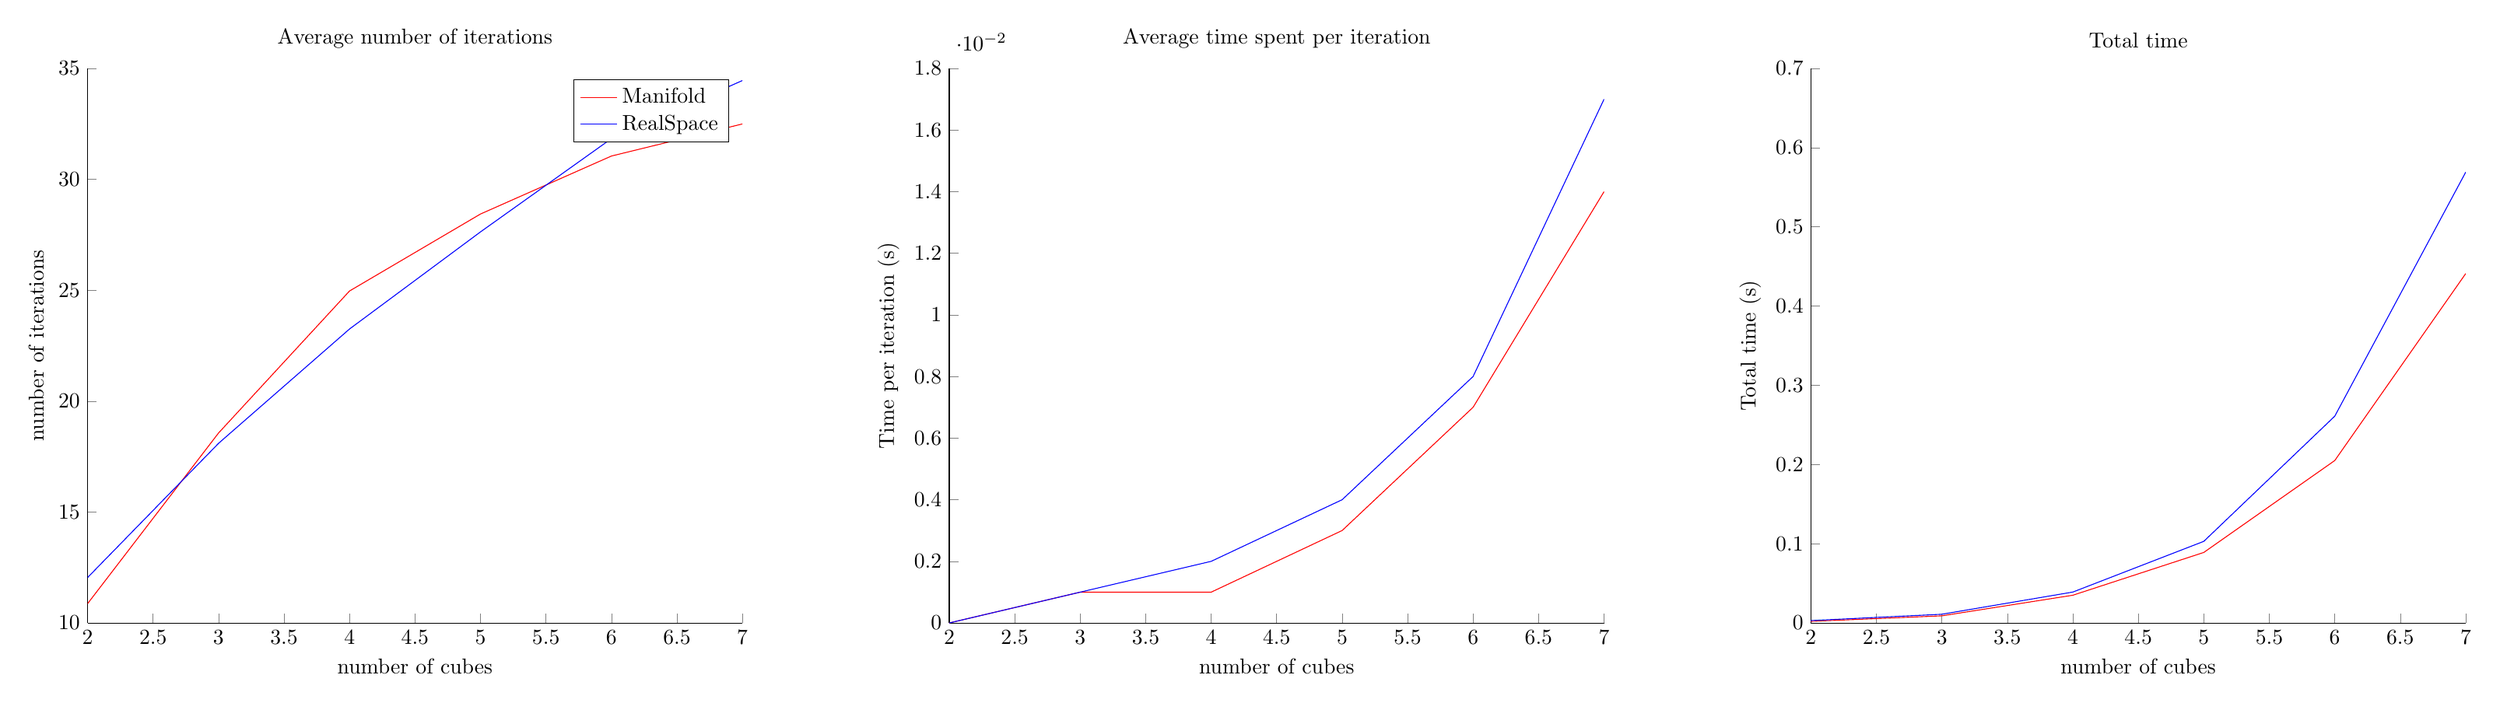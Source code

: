 % This file was created by matlab2tikz.
%
%The latest updates can be retrieved from
%  http://www.mathworks.com/matlabcentral/fileexchange/22022-matlab2tikz-matlab2tikz
%where you can also make suggestions and rate matlab2tikz.
%
\begin{tikzpicture}

\begin{axis}[%
width=4.208in,
height=3.566in,
at={(2.563in,0.481in)},
scale only axis,
every outer x axis line/.append style={black},
every x tick label/.append style={font=\color{black}},
xmin=2,
xmax=7,
xlabel={number of cubes},
every outer y axis line/.append style={black},
every y tick label/.append style={font=\color{black}},
ymin=10,
ymax=35,
ylabel={number of iterations},
axis background/.style={fill=white},
title={Average number of iterations},
axis x line*=bottom,
axis y line*=left,
legend style={legend cell align=left,align=left,draw=black}
]
\addplot [color=red,solid]
  table[row sep=crcr]{%
2	10.87\\
3	18.563\\
4	24.963\\
5	28.433\\
6	31.047\\
7	32.493\\
};
\addlegendentry{Manifold};

\addplot [color=blue,solid]
  table[row sep=crcr]{%
2	12.047\\
3	18.097\\
4	23.25\\
5	27.627\\
6	31.833\\
7	34.45\\
};
\addlegendentry{RealSpace};

\end{axis}

\begin{axis}[%
width=4.208in,
height=3.566in,
at={(8.1in,0.481in)},
scale only axis,
every outer x axis line/.append style={black},
every x tick label/.append style={font=\color{black}},
xmin=2,
xmax=7,
xlabel={number of cubes},
every outer y axis line/.append style={black},
every y tick label/.append style={font=\color{black}},
ymin=0,
ymax=0.018,
ylabel={Time per iteration (s)},
axis background/.style={fill=white},
title={Average time spent per iteration},
axis x line*=bottom,
axis y line*=left
]
\addplot [color=red,solid,forget plot]
  table[row sep=crcr]{%
2	0.0\\
3	0.001\\
4	0.001\\
5	0.003\\
6	0.007\\
7	0.014\\
};
\addplot [color=blue,solid,forget plot]
  table[row sep=crcr]{%
2	0.0\\
3	0.001\\
4	0.002\\
5	0.004\\
6	0.008\\
7	0.017\\
};
\end{axis}

\begin{axis}[%
width=4.208in,
height=3.566in,
at={(13.637in,0.481in)},
scale only axis,
every outer x axis line/.append style={black},
every x tick label/.append style={font=\color{black}},
xmin=2,
xmax=7,
xlabel={number of cubes},
every outer y axis line/.append style={black},
every y tick label/.append style={font=\color{black}},
ymin=0,
ymax=0.7,
ylabel={Total time (s)},
axis background/.style={fill=white},
title={Total time},
axis x line*=bottom,
axis y line*=left
]
\addplot [color=red,solid,forget plot]
  table[row sep=crcr]{%
2	0.002\\
3	0.009\\
4	0.035\\
5	0.089\\
6	0.205\\
7	0.441\\
};
\addplot [color=blue,solid,forget plot]
  table[row sep=crcr]{%
2	0.003\\
3	0.011\\
4	0.039\\
5	0.103\\
6	0.261\\
7	0.569\\
};
\end{axis}
\end{tikzpicture}%